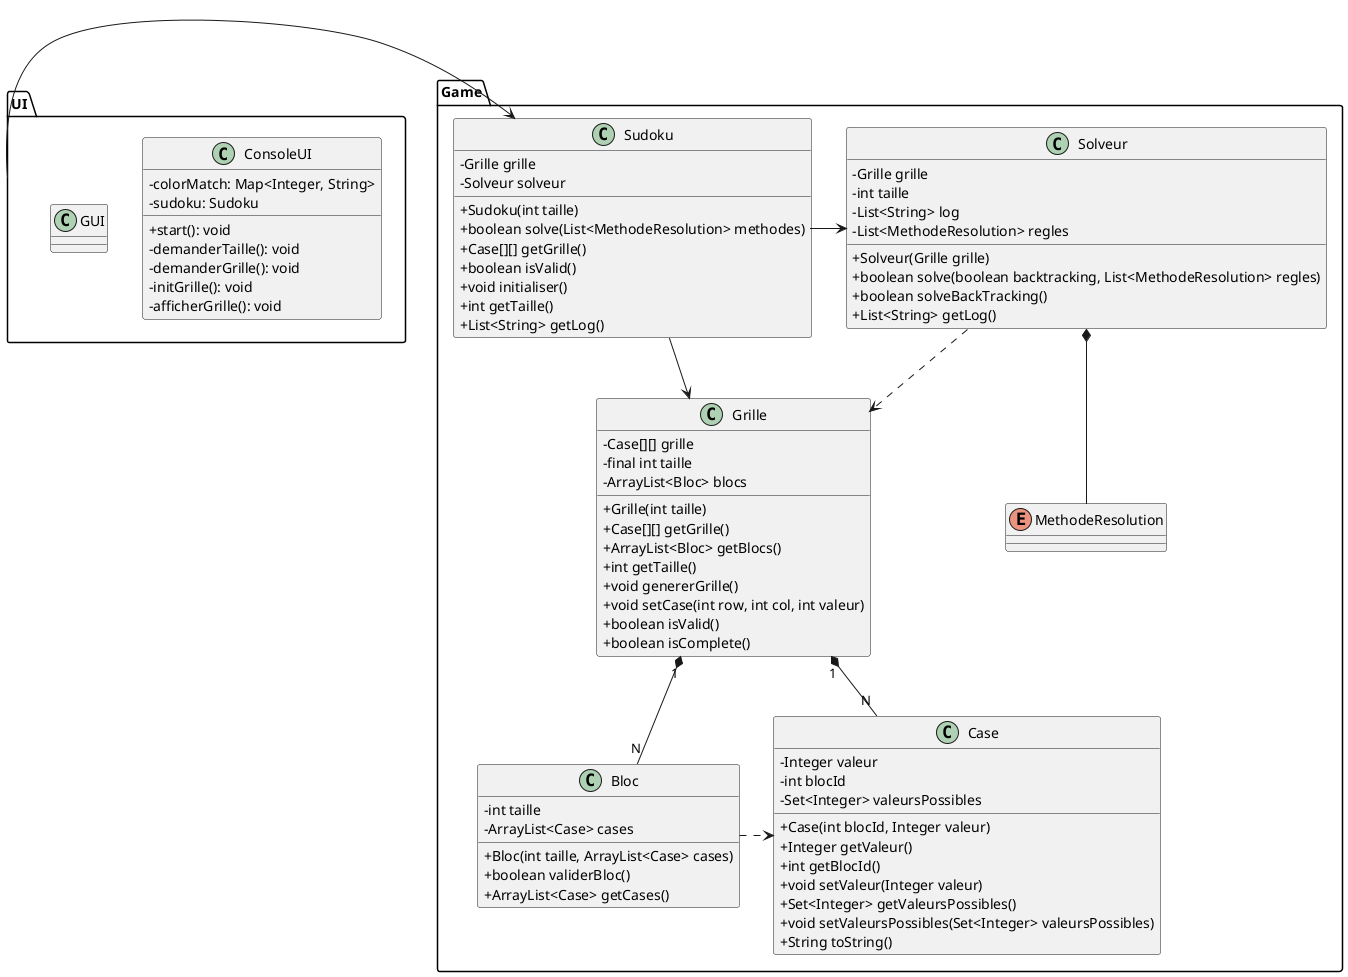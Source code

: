 @startuml
'https://plantuml.com/class-diagram
skinparam classAttributeIconSize 0

package UI {
    class ConsoleUI {
        - colorMatch: Map<Integer, String>
        - sudoku: Sudoku
        + start(): void
        - demanderTaille(): void
        - demanderGrille(): void
        - initGrille(): void
        - afficherGrille(): void
    }
    
    class GUI {
        
    }
}

UI -> Game.Sudoku

package Game {
    class Case {
        - Integer valeur
        - int blocId
        - Set<Integer> valeursPossibles
        
        + Case(int blocId, Integer valeur)
        + Integer getValeur()
        + int getBlocId()
        + void setValeur(Integer valeur)
        + Set<Integer> getValeursPossibles()
        + void setValeursPossibles(Set<Integer> valeursPossibles)
        + String toString()
    }

    class Bloc {
        - int taille
        - ArrayList<Case> cases

        + Bloc(int taille, ArrayList<Case> cases)
        + boolean validerBloc()
        + ArrayList<Case> getCases()
    }

    class Grille {
        - Case[][] grille
        - final int taille
        - ArrayList<Bloc> blocs
        
        + Grille(int taille)
        + Case[][] getGrille()
        + ArrayList<Bloc> getBlocs()
        + int getTaille()
        + void genererGrille()
        + void setCase(int row, int col, int valeur)
        + boolean isValid()
        + boolean isComplete()
    }

    class Sudoku {
        - Grille grille
        - Solveur solveur

        + Sudoku(int taille)
        + boolean solve(List<MethodeResolution> methodes)
        + Case[][] getGrille()
        + boolean isValid()
        + void initialiser()
        + int getTaille()
        + List<String> getLog()
    }

    class Solveur {
        - Grille grille
        - int taille
        - List<String> log
        - List<MethodeResolution> regles

        + Solveur(Grille grille)
        + boolean solve(boolean backtracking, List<MethodeResolution> regles)
        + boolean solveBackTracking()
        + List<String> getLog()
    }

    enum MethodeResolution {
    }

  
    Grille "1" *-- "N" Case
    Grille "1" *-- "N" Bloc
    Bloc .> Case
    Sudoku -> Grille
    Sudoku -> Solveur
    Solveur ..>  Grille
    Solveur *-- MethodeResolution
}
@enduml